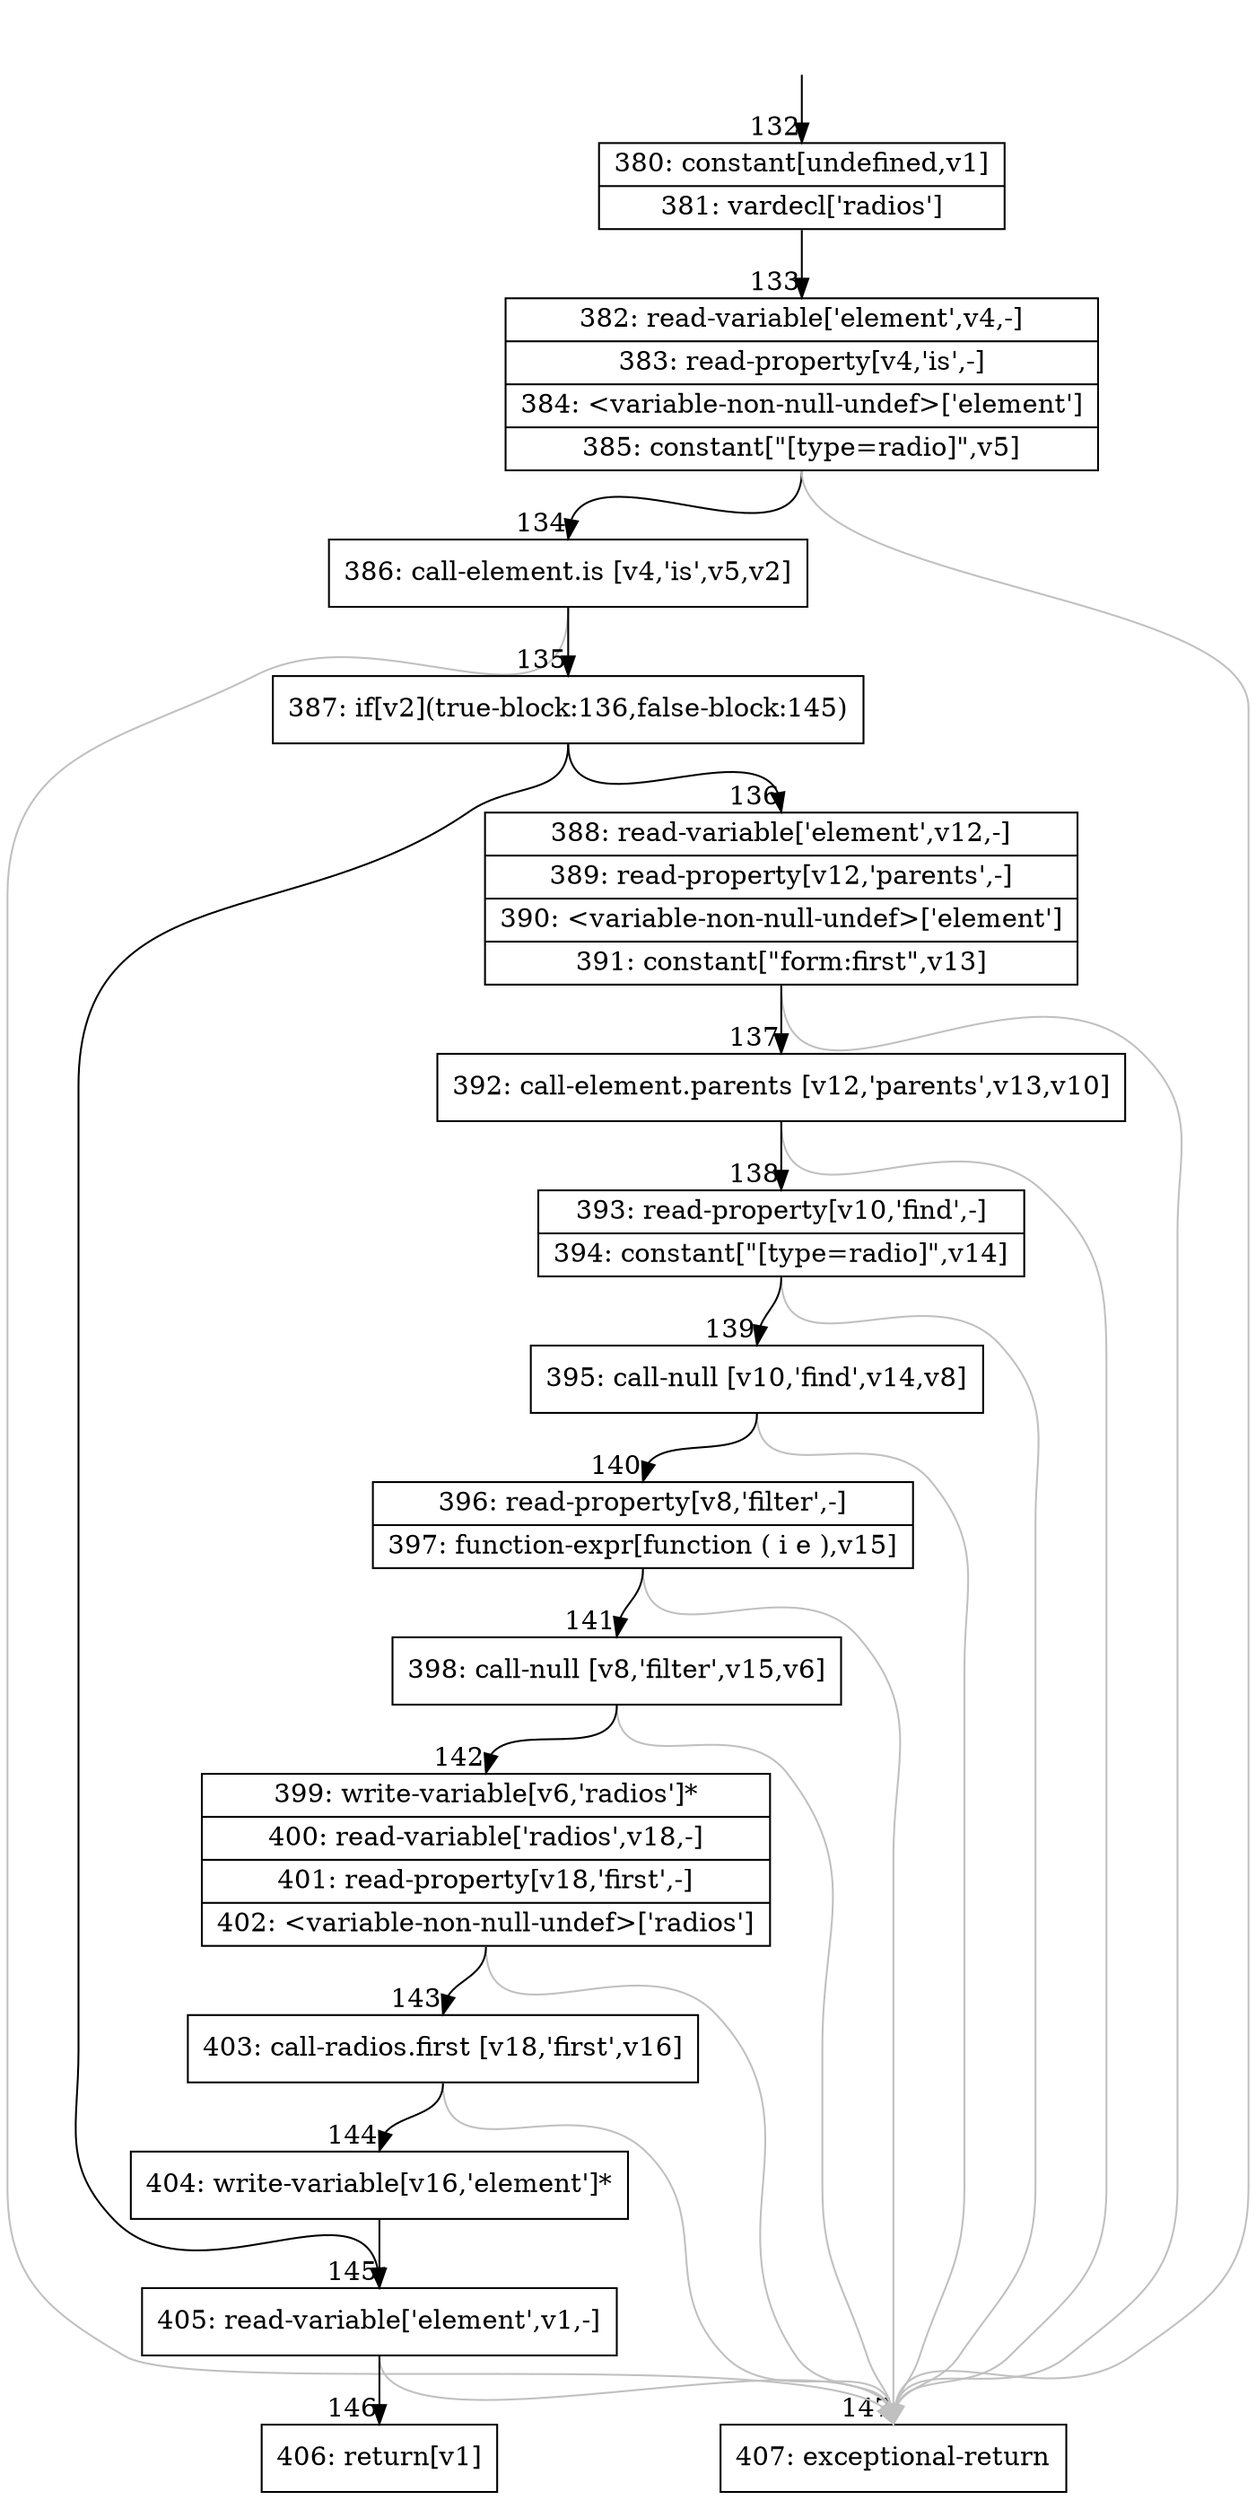 digraph {
rankdir="TD"
BB_entry16[shape=none,label=""];
BB_entry16 -> BB132 [tailport=s, headport=n, headlabel="    132"]
BB132 [shape=record label="{380: constant[undefined,v1]|381: vardecl['radios']}" ] 
BB132 -> BB133 [tailport=s, headport=n, headlabel="      133"]
BB133 [shape=record label="{382: read-variable['element',v4,-]|383: read-property[v4,'is',-]|384: \<variable-non-null-undef\>['element']|385: constant[\"[type=radio]\",v5]}" ] 
BB133 -> BB134 [tailport=s, headport=n, headlabel="      134"]
BB133 -> BB147 [tailport=s, headport=n, color=gray, headlabel="      147"]
BB134 [shape=record label="{386: call-element.is [v4,'is',v5,v2]}" ] 
BB134 -> BB135 [tailport=s, headport=n, headlabel="      135"]
BB134 -> BB147 [tailport=s, headport=n, color=gray]
BB135 [shape=record label="{387: if[v2](true-block:136,false-block:145)}" ] 
BB135 -> BB136 [tailport=s, headport=n, headlabel="      136"]
BB135 -> BB145 [tailport=s, headport=n, headlabel="      145"]
BB136 [shape=record label="{388: read-variable['element',v12,-]|389: read-property[v12,'parents',-]|390: \<variable-non-null-undef\>['element']|391: constant[\"form:first\",v13]}" ] 
BB136 -> BB137 [tailport=s, headport=n, headlabel="      137"]
BB136 -> BB147 [tailport=s, headport=n, color=gray]
BB137 [shape=record label="{392: call-element.parents [v12,'parents',v13,v10]}" ] 
BB137 -> BB138 [tailport=s, headport=n, headlabel="      138"]
BB137 -> BB147 [tailport=s, headport=n, color=gray]
BB138 [shape=record label="{393: read-property[v10,'find',-]|394: constant[\"[type=radio]\",v14]}" ] 
BB138 -> BB139 [tailport=s, headport=n, headlabel="      139"]
BB138 -> BB147 [tailport=s, headport=n, color=gray]
BB139 [shape=record label="{395: call-null [v10,'find',v14,v8]}" ] 
BB139 -> BB140 [tailport=s, headport=n, headlabel="      140"]
BB139 -> BB147 [tailport=s, headport=n, color=gray]
BB140 [shape=record label="{396: read-property[v8,'filter',-]|397: function-expr[function ( i e ),v15]}" ] 
BB140 -> BB141 [tailport=s, headport=n, headlabel="      141"]
BB140 -> BB147 [tailport=s, headport=n, color=gray]
BB141 [shape=record label="{398: call-null [v8,'filter',v15,v6]}" ] 
BB141 -> BB142 [tailport=s, headport=n, headlabel="      142"]
BB141 -> BB147 [tailport=s, headport=n, color=gray]
BB142 [shape=record label="{399: write-variable[v6,'radios']*|400: read-variable['radios',v18,-]|401: read-property[v18,'first',-]|402: \<variable-non-null-undef\>['radios']}" ] 
BB142 -> BB143 [tailport=s, headport=n, headlabel="      143"]
BB142 -> BB147 [tailport=s, headport=n, color=gray]
BB143 [shape=record label="{403: call-radios.first [v18,'first',v16]}" ] 
BB143 -> BB144 [tailport=s, headport=n, headlabel="      144"]
BB143 -> BB147 [tailport=s, headport=n, color=gray]
BB144 [shape=record label="{404: write-variable[v16,'element']*}" ] 
BB144 -> BB145 [tailport=s, headport=n]
BB145 [shape=record label="{405: read-variable['element',v1,-]}" ] 
BB145 -> BB146 [tailport=s, headport=n, headlabel="      146"]
BB145 -> BB147 [tailport=s, headport=n, color=gray]
BB146 [shape=record label="{406: return[v1]}" ] 
BB147 [shape=record label="{407: exceptional-return}" ] 
//#$~ 166
}
